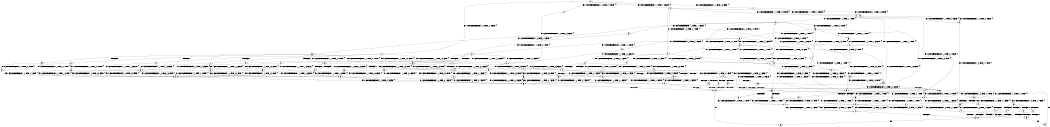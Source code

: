 digraph BCG {
size = "7, 10.5";
center = TRUE;
node [shape = circle];
0 [peripheries = 2];
0 -> 1 [label = "EX !0 !ATOMIC_EXCH_BRANCH (1, +1, TRUE, +1, 3, FALSE) !{}"];
0 -> 2 [label = "EX !1 !ATOMIC_EXCH_BRANCH (1, +0, TRUE, +1, 1, FALSE) !{}"];
0 -> 3 [label = "EX !0 !ATOMIC_EXCH_BRANCH (1, +1, TRUE, +1, 3, FALSE) !{}"];
0 -> 4 [label = "EX !1 !ATOMIC_EXCH_BRANCH (1, +0, TRUE, +1, 1, FALSE) !{}"];
1 -> 5 [label = "EX !0 !ATOMIC_EXCH_BRANCH (1, +1, TRUE, +0, 3, FALSE) !{}"];
2 -> 6 [label = "EX !0 !ATOMIC_EXCH_BRANCH (1, +1, TRUE, +1, 3, FALSE) !{}"];
3 -> 5 [label = "EX !0 !ATOMIC_EXCH_BRANCH (1, +1, TRUE, +0, 3, FALSE) !{}"];
3 -> 7 [label = "EX !1 !ATOMIC_EXCH_BRANCH (1, +0, TRUE, +1, 1, TRUE) !{}"];
3 -> 8 [label = "EX !0 !ATOMIC_EXCH_BRANCH (1, +1, TRUE, +0, 3, FALSE) !{}"];
3 -> 9 [label = "EX !1 !ATOMIC_EXCH_BRANCH (1, +0, TRUE, +1, 1, TRUE) !{}"];
4 -> 6 [label = "EX !0 !ATOMIC_EXCH_BRANCH (1, +1, TRUE, +1, 3, FALSE) !{}"];
4 -> 10 [label = "TERMINATE !1"];
4 -> 11 [label = "EX !0 !ATOMIC_EXCH_BRANCH (1, +1, TRUE, +1, 3, FALSE) !{}"];
4 -> 12 [label = "TERMINATE !1"];
5 -> 13 [label = "EX !0 !ATOMIC_EXCH_BRANCH (1, +1, TRUE, +0, 1, FALSE) !{}"];
6 -> 14 [label = "EX !0 !ATOMIC_EXCH_BRANCH (1, +1, TRUE, +0, 3, FALSE) !{}"];
7 -> 15 [label = "EX !0 !ATOMIC_EXCH_BRANCH (1, +1, TRUE, +0, 3, TRUE) !{}"];
8 -> 13 [label = "EX !0 !ATOMIC_EXCH_BRANCH (1, +1, TRUE, +0, 1, FALSE) !{}"];
8 -> 16 [label = "EX !1 !ATOMIC_EXCH_BRANCH (1, +0, TRUE, +1, 1, TRUE) !{}"];
8 -> 17 [label = "EX !0 !ATOMIC_EXCH_BRANCH (1, +1, TRUE, +0, 1, FALSE) !{}"];
8 -> 18 [label = "EX !1 !ATOMIC_EXCH_BRANCH (1, +0, TRUE, +1, 1, TRUE) !{}"];
9 -> 15 [label = "EX !0 !ATOMIC_EXCH_BRANCH (1, +1, TRUE, +0, 3, TRUE) !{}"];
9 -> 19 [label = "EX !1 !ATOMIC_EXCH_BRANCH (1, +0, TRUE, +1, 1, FALSE) !{}"];
9 -> 20 [label = "EX !0 !ATOMIC_EXCH_BRANCH (1, +1, TRUE, +0, 3, TRUE) !{}"];
9 -> 21 [label = "EX !1 !ATOMIC_EXCH_BRANCH (1, +0, TRUE, +1, 1, FALSE) !{}"];
10 -> 22 [label = "EX !0 !ATOMIC_EXCH_BRANCH (1, +1, TRUE, +1, 3, FALSE) !{}"];
11 -> 14 [label = "EX !0 !ATOMIC_EXCH_BRANCH (1, +1, TRUE, +0, 3, FALSE) !{}"];
11 -> 23 [label = "TERMINATE !1"];
11 -> 24 [label = "EX !0 !ATOMIC_EXCH_BRANCH (1, +1, TRUE, +0, 3, FALSE) !{}"];
11 -> 25 [label = "TERMINATE !1"];
12 -> 22 [label = "EX !0 !ATOMIC_EXCH_BRANCH (1, +1, TRUE, +1, 3, FALSE) !{}"];
12 -> 26 [label = "EX !0 !ATOMIC_EXCH_BRANCH (1, +1, TRUE, +1, 3, FALSE) !{}"];
13 -> 27 [label = "EX !1 !ATOMIC_EXCH_BRANCH (1, +0, TRUE, +1, 1, TRUE) !{}"];
14 -> 28 [label = "EX !0 !ATOMIC_EXCH_BRANCH (1, +1, TRUE, +0, 1, FALSE) !{}"];
15 -> 29 [label = "EX !0 !ATOMIC_EXCH_BRANCH (1, +1, TRUE, +0, 1, FALSE) !{}"];
16 -> 30 [label = "EX !0 !ATOMIC_EXCH_BRANCH (1, +1, TRUE, +0, 1, TRUE) !{}"];
17 -> 27 [label = "EX !1 !ATOMIC_EXCH_BRANCH (1, +0, TRUE, +1, 1, TRUE) !{}"];
17 -> 31 [label = "TERMINATE !0"];
17 -> 32 [label = "EX !1 !ATOMIC_EXCH_BRANCH (1, +0, TRUE, +1, 1, TRUE) !{}"];
17 -> 33 [label = "TERMINATE !0"];
18 -> 30 [label = "EX !0 !ATOMIC_EXCH_BRANCH (1, +1, TRUE, +0, 1, TRUE) !{}"];
18 -> 34 [label = "EX !1 !ATOMIC_EXCH_BRANCH (1, +0, TRUE, +1, 1, FALSE) !{}"];
18 -> 35 [label = "EX !0 !ATOMIC_EXCH_BRANCH (1, +1, TRUE, +0, 1, TRUE) !{}"];
18 -> 36 [label = "EX !1 !ATOMIC_EXCH_BRANCH (1, +0, TRUE, +1, 1, FALSE) !{}"];
19 -> 37 [label = "EX !0 !ATOMIC_EXCH_BRANCH (1, +1, TRUE, +0, 3, TRUE) !{}"];
20 -> 29 [label = "EX !0 !ATOMIC_EXCH_BRANCH (1, +1, TRUE, +0, 1, FALSE) !{}"];
20 -> 16 [label = "EX !1 !ATOMIC_EXCH_BRANCH (1, +0, TRUE, +1, 1, TRUE) !{}"];
20 -> 38 [label = "EX !0 !ATOMIC_EXCH_BRANCH (1, +1, TRUE, +0, 1, FALSE) !{}"];
20 -> 18 [label = "EX !1 !ATOMIC_EXCH_BRANCH (1, +0, TRUE, +1, 1, TRUE) !{}"];
21 -> 37 [label = "EX !0 !ATOMIC_EXCH_BRANCH (1, +1, TRUE, +0, 3, TRUE) !{}"];
21 -> 39 [label = "TERMINATE !1"];
21 -> 40 [label = "EX !0 !ATOMIC_EXCH_BRANCH (1, +1, TRUE, +0, 3, TRUE) !{}"];
21 -> 41 [label = "TERMINATE !1"];
22 -> 42 [label = "EX !0 !ATOMIC_EXCH_BRANCH (1, +1, TRUE, +0, 3, FALSE) !{}"];
23 -> 42 [label = "EX !0 !ATOMIC_EXCH_BRANCH (1, +1, TRUE, +0, 3, FALSE) !{}"];
24 -> 28 [label = "EX !0 !ATOMIC_EXCH_BRANCH (1, +1, TRUE, +0, 1, FALSE) !{}"];
24 -> 43 [label = "TERMINATE !1"];
24 -> 44 [label = "EX !0 !ATOMIC_EXCH_BRANCH (1, +1, TRUE, +0, 1, FALSE) !{}"];
24 -> 45 [label = "TERMINATE !1"];
25 -> 42 [label = "EX !0 !ATOMIC_EXCH_BRANCH (1, +1, TRUE, +0, 3, FALSE) !{}"];
25 -> 46 [label = "EX !0 !ATOMIC_EXCH_BRANCH (1, +1, TRUE, +0, 3, FALSE) !{}"];
26 -> 42 [label = "EX !0 !ATOMIC_EXCH_BRANCH (1, +1, TRUE, +0, 3, FALSE) !{}"];
26 -> 46 [label = "EX !0 !ATOMIC_EXCH_BRANCH (1, +1, TRUE, +0, 3, FALSE) !{}"];
27 -> 47 [label = "EX !1 !ATOMIC_EXCH_BRANCH (1, +0, TRUE, +1, 1, FALSE) !{}"];
28 -> 48 [label = "TERMINATE !0"];
29 -> 27 [label = "EX !1 !ATOMIC_EXCH_BRANCH (1, +0, TRUE, +1, 1, TRUE) !{}"];
30 -> 49 [label = "EX !0 !ATOMIC_EXCH_BRANCH (1, +1, TRUE, +1, 3, TRUE) !{}"];
31 -> 50 [label = "EX !1 !ATOMIC_EXCH_BRANCH (1, +0, TRUE, +1, 1, TRUE) !{}"];
32 -> 47 [label = "EX !1 !ATOMIC_EXCH_BRANCH (1, +0, TRUE, +1, 1, FALSE) !{}"];
32 -> 51 [label = "TERMINATE !0"];
32 -> 52 [label = "EX !1 !ATOMIC_EXCH_BRANCH (1, +0, TRUE, +1, 1, FALSE) !{}"];
32 -> 53 [label = "TERMINATE !0"];
33 -> 50 [label = "EX !1 !ATOMIC_EXCH_BRANCH (1, +0, TRUE, +1, 1, TRUE) !{}"];
33 -> 54 [label = "EX !1 !ATOMIC_EXCH_BRANCH (1, +0, TRUE, +1, 1, TRUE) !{}"];
34 -> 55 [label = "EX !0 !ATOMIC_EXCH_BRANCH (1, +1, TRUE, +0, 1, TRUE) !{}"];
35 -> 49 [label = "EX !0 !ATOMIC_EXCH_BRANCH (1, +1, TRUE, +1, 3, TRUE) !{}"];
35 -> 56 [label = "EX !1 !ATOMIC_EXCH_BRANCH (1, +0, TRUE, +1, 1, TRUE) !{}"];
35 -> 57 [label = "EX !0 !ATOMIC_EXCH_BRANCH (1, +1, TRUE, +1, 3, TRUE) !{}"];
35 -> 58 [label = "EX !1 !ATOMIC_EXCH_BRANCH (1, +0, TRUE, +1, 1, TRUE) !{}"];
36 -> 55 [label = "EX !0 !ATOMIC_EXCH_BRANCH (1, +1, TRUE, +0, 1, TRUE) !{}"];
36 -> 59 [label = "TERMINATE !1"];
36 -> 60 [label = "EX !0 !ATOMIC_EXCH_BRANCH (1, +1, TRUE, +0, 1, TRUE) !{}"];
36 -> 61 [label = "TERMINATE !1"];
37 -> 28 [label = "EX !0 !ATOMIC_EXCH_BRANCH (1, +1, TRUE, +0, 1, FALSE) !{}"];
38 -> 27 [label = "EX !1 !ATOMIC_EXCH_BRANCH (1, +0, TRUE, +1, 1, TRUE) !{}"];
38 -> 62 [label = "TERMINATE !0"];
38 -> 32 [label = "EX !1 !ATOMIC_EXCH_BRANCH (1, +0, TRUE, +1, 1, TRUE) !{}"];
38 -> 63 [label = "TERMINATE !0"];
39 -> 64 [label = "EX !0 !ATOMIC_EXCH_BRANCH (1, +1, TRUE, +0, 3, TRUE) !{}"];
40 -> 28 [label = "EX !0 !ATOMIC_EXCH_BRANCH (1, +1, TRUE, +0, 1, FALSE) !{}"];
40 -> 43 [label = "TERMINATE !1"];
40 -> 44 [label = "EX !0 !ATOMIC_EXCH_BRANCH (1, +1, TRUE, +0, 1, FALSE) !{}"];
40 -> 45 [label = "TERMINATE !1"];
41 -> 64 [label = "EX !0 !ATOMIC_EXCH_BRANCH (1, +1, TRUE, +0, 3, TRUE) !{}"];
41 -> 65 [label = "EX !0 !ATOMIC_EXCH_BRANCH (1, +1, TRUE, +0, 3, TRUE) !{}"];
42 -> 66 [label = "EX !0 !ATOMIC_EXCH_BRANCH (1, +1, TRUE, +0, 1, FALSE) !{}"];
43 -> 66 [label = "EX !0 !ATOMIC_EXCH_BRANCH (1, +1, TRUE, +0, 1, FALSE) !{}"];
44 -> 48 [label = "TERMINATE !0"];
44 -> 67 [label = "TERMINATE !1"];
44 -> 68 [label = "TERMINATE !0"];
44 -> 69 [label = "TERMINATE !1"];
45 -> 66 [label = "EX !0 !ATOMIC_EXCH_BRANCH (1, +1, TRUE, +0, 1, FALSE) !{}"];
45 -> 70 [label = "EX !0 !ATOMIC_EXCH_BRANCH (1, +1, TRUE, +0, 1, FALSE) !{}"];
46 -> 66 [label = "EX !0 !ATOMIC_EXCH_BRANCH (1, +1, TRUE, +0, 1, FALSE) !{}"];
46 -> 70 [label = "EX !0 !ATOMIC_EXCH_BRANCH (1, +1, TRUE, +0, 1, FALSE) !{}"];
47 -> 71 [label = "TERMINATE !0"];
48 -> 72 [label = "TERMINATE !1"];
49 -> 29 [label = "EX !0 !ATOMIC_EXCH_BRANCH (1, +1, TRUE, +0, 1, FALSE) !{}"];
50 -> 73 [label = "EX !1 !ATOMIC_EXCH_BRANCH (1, +0, TRUE, +1, 1, FALSE) !{}"];
51 -> 73 [label = "EX !1 !ATOMIC_EXCH_BRANCH (1, +0, TRUE, +1, 1, FALSE) !{}"];
52 -> 71 [label = "TERMINATE !0"];
52 -> 74 [label = "TERMINATE !1"];
52 -> 75 [label = "TERMINATE !0"];
52 -> 76 [label = "TERMINATE !1"];
53 -> 73 [label = "EX !1 !ATOMIC_EXCH_BRANCH (1, +0, TRUE, +1, 1, FALSE) !{}"];
53 -> 77 [label = "EX !1 !ATOMIC_EXCH_BRANCH (1, +0, TRUE, +1, 1, FALSE) !{}"];
54 -> 73 [label = "EX !1 !ATOMIC_EXCH_BRANCH (1, +0, TRUE, +1, 1, FALSE) !{}"];
54 -> 77 [label = "EX !1 !ATOMIC_EXCH_BRANCH (1, +0, TRUE, +1, 1, FALSE) !{}"];
55 -> 14 [label = "EX !0 !ATOMIC_EXCH_BRANCH (1, +1, TRUE, +1, 3, TRUE) !{}"];
56 -> 78 [label = "EX !0 !ATOMIC_EXCH_BRANCH (1, +1, TRUE, +1, 3, FALSE) !{}"];
57 -> 29 [label = "EX !0 !ATOMIC_EXCH_BRANCH (1, +1, TRUE, +0, 1, FALSE) !{}"];
57 -> 16 [label = "EX !1 !ATOMIC_EXCH_BRANCH (1, +0, TRUE, +1, 1, TRUE) !{}"];
57 -> 38 [label = "EX !0 !ATOMIC_EXCH_BRANCH (1, +1, TRUE, +0, 1, FALSE) !{}"];
57 -> 18 [label = "EX !1 !ATOMIC_EXCH_BRANCH (1, +0, TRUE, +1, 1, TRUE) !{}"];
58 -> 78 [label = "EX !0 !ATOMIC_EXCH_BRANCH (1, +1, TRUE, +1, 3, FALSE) !{}"];
58 -> 79 [label = "EX !1 !ATOMIC_EXCH_BRANCH (1, +0, TRUE, +1, 1, FALSE) !{}"];
58 -> 80 [label = "EX !0 !ATOMIC_EXCH_BRANCH (1, +1, TRUE, +1, 3, FALSE) !{}"];
58 -> 81 [label = "EX !1 !ATOMIC_EXCH_BRANCH (1, +0, TRUE, +1, 1, FALSE) !{}"];
59 -> 82 [label = "EX !0 !ATOMIC_EXCH_BRANCH (1, +1, TRUE, +0, 1, TRUE) !{}"];
60 -> 14 [label = "EX !0 !ATOMIC_EXCH_BRANCH (1, +1, TRUE, +1, 3, TRUE) !{}"];
60 -> 83 [label = "TERMINATE !1"];
60 -> 24 [label = "EX !0 !ATOMIC_EXCH_BRANCH (1, +1, TRUE, +1, 3, TRUE) !{}"];
60 -> 84 [label = "TERMINATE !1"];
61 -> 82 [label = "EX !0 !ATOMIC_EXCH_BRANCH (1, +1, TRUE, +0, 1, TRUE) !{}"];
61 -> 85 [label = "EX !0 !ATOMIC_EXCH_BRANCH (1, +1, TRUE, +0, 1, TRUE) !{}"];
62 -> 50 [label = "EX !1 !ATOMIC_EXCH_BRANCH (1, +0, TRUE, +1, 1, TRUE) !{}"];
63 -> 50 [label = "EX !1 !ATOMIC_EXCH_BRANCH (1, +0, TRUE, +1, 1, TRUE) !{}"];
63 -> 54 [label = "EX !1 !ATOMIC_EXCH_BRANCH (1, +0, TRUE, +1, 1, TRUE) !{}"];
64 -> 66 [label = "EX !0 !ATOMIC_EXCH_BRANCH (1, +1, TRUE, +0, 1, FALSE) !{}"];
65 -> 66 [label = "EX !0 !ATOMIC_EXCH_BRANCH (1, +1, TRUE, +0, 1, FALSE) !{}"];
65 -> 70 [label = "EX !0 !ATOMIC_EXCH_BRANCH (1, +1, TRUE, +0, 1, FALSE) !{}"];
66 -> 72 [label = "TERMINATE !0"];
67 -> 72 [label = "TERMINATE !0"];
68 -> 72 [label = "TERMINATE !1"];
68 -> 86 [label = "TERMINATE !1"];
69 -> 72 [label = "TERMINATE !0"];
69 -> 86 [label = "TERMINATE !0"];
70 -> 72 [label = "TERMINATE !0"];
70 -> 86 [label = "TERMINATE !0"];
71 -> 87 [label = "TERMINATE !1"];
72 -> 88 [label = "exit"];
73 -> 87 [label = "TERMINATE !1"];
74 -> 87 [label = "TERMINATE !0"];
75 -> 87 [label = "TERMINATE !1"];
75 -> 89 [label = "TERMINATE !1"];
76 -> 87 [label = "TERMINATE !0"];
76 -> 89 [label = "TERMINATE !0"];
77 -> 87 [label = "TERMINATE !1"];
77 -> 89 [label = "TERMINATE !1"];
78 -> 49 [label = "EX !0 !ATOMIC_EXCH_BRANCH (1, +1, TRUE, +0, 3, FALSE) !{}"];
79 -> 6 [label = "EX !0 !ATOMIC_EXCH_BRANCH (1, +1, TRUE, +1, 3, FALSE) !{}"];
80 -> 49 [label = "EX !0 !ATOMIC_EXCH_BRANCH (1, +1, TRUE, +0, 3, FALSE) !{}"];
80 -> 7 [label = "EX !1 !ATOMIC_EXCH_BRANCH (1, +0, TRUE, +1, 1, TRUE) !{}"];
80 -> 57 [label = "EX !0 !ATOMIC_EXCH_BRANCH (1, +1, TRUE, +0, 3, FALSE) !{}"];
80 -> 9 [label = "EX !1 !ATOMIC_EXCH_BRANCH (1, +0, TRUE, +1, 1, TRUE) !{}"];
81 -> 6 [label = "EX !0 !ATOMIC_EXCH_BRANCH (1, +1, TRUE, +1, 3, FALSE) !{}"];
81 -> 90 [label = "TERMINATE !1"];
81 -> 11 [label = "EX !0 !ATOMIC_EXCH_BRANCH (1, +1, TRUE, +1, 3, FALSE) !{}"];
81 -> 91 [label = "TERMINATE !1"];
82 -> 42 [label = "EX !0 !ATOMIC_EXCH_BRANCH (1, +1, TRUE, +1, 3, TRUE) !{}"];
83 -> 42 [label = "EX !0 !ATOMIC_EXCH_BRANCH (1, +1, TRUE, +1, 3, TRUE) !{}"];
84 -> 42 [label = "EX !0 !ATOMIC_EXCH_BRANCH (1, +1, TRUE, +1, 3, TRUE) !{}"];
84 -> 46 [label = "EX !0 !ATOMIC_EXCH_BRANCH (1, +1, TRUE, +1, 3, TRUE) !{}"];
85 -> 42 [label = "EX !0 !ATOMIC_EXCH_BRANCH (1, +1, TRUE, +1, 3, TRUE) !{}"];
85 -> 46 [label = "EX !0 !ATOMIC_EXCH_BRANCH (1, +1, TRUE, +1, 3, TRUE) !{}"];
86 -> 92 [label = "exit"];
87 -> 88 [label = "exit"];
89 -> 92 [label = "exit"];
90 -> 22 [label = "EX !0 !ATOMIC_EXCH_BRANCH (1, +1, TRUE, +1, 3, FALSE) !{}"];
91 -> 22 [label = "EX !0 !ATOMIC_EXCH_BRANCH (1, +1, TRUE, +1, 3, FALSE) !{}"];
91 -> 26 [label = "EX !0 !ATOMIC_EXCH_BRANCH (1, +1, TRUE, +1, 3, FALSE) !{}"];
}

